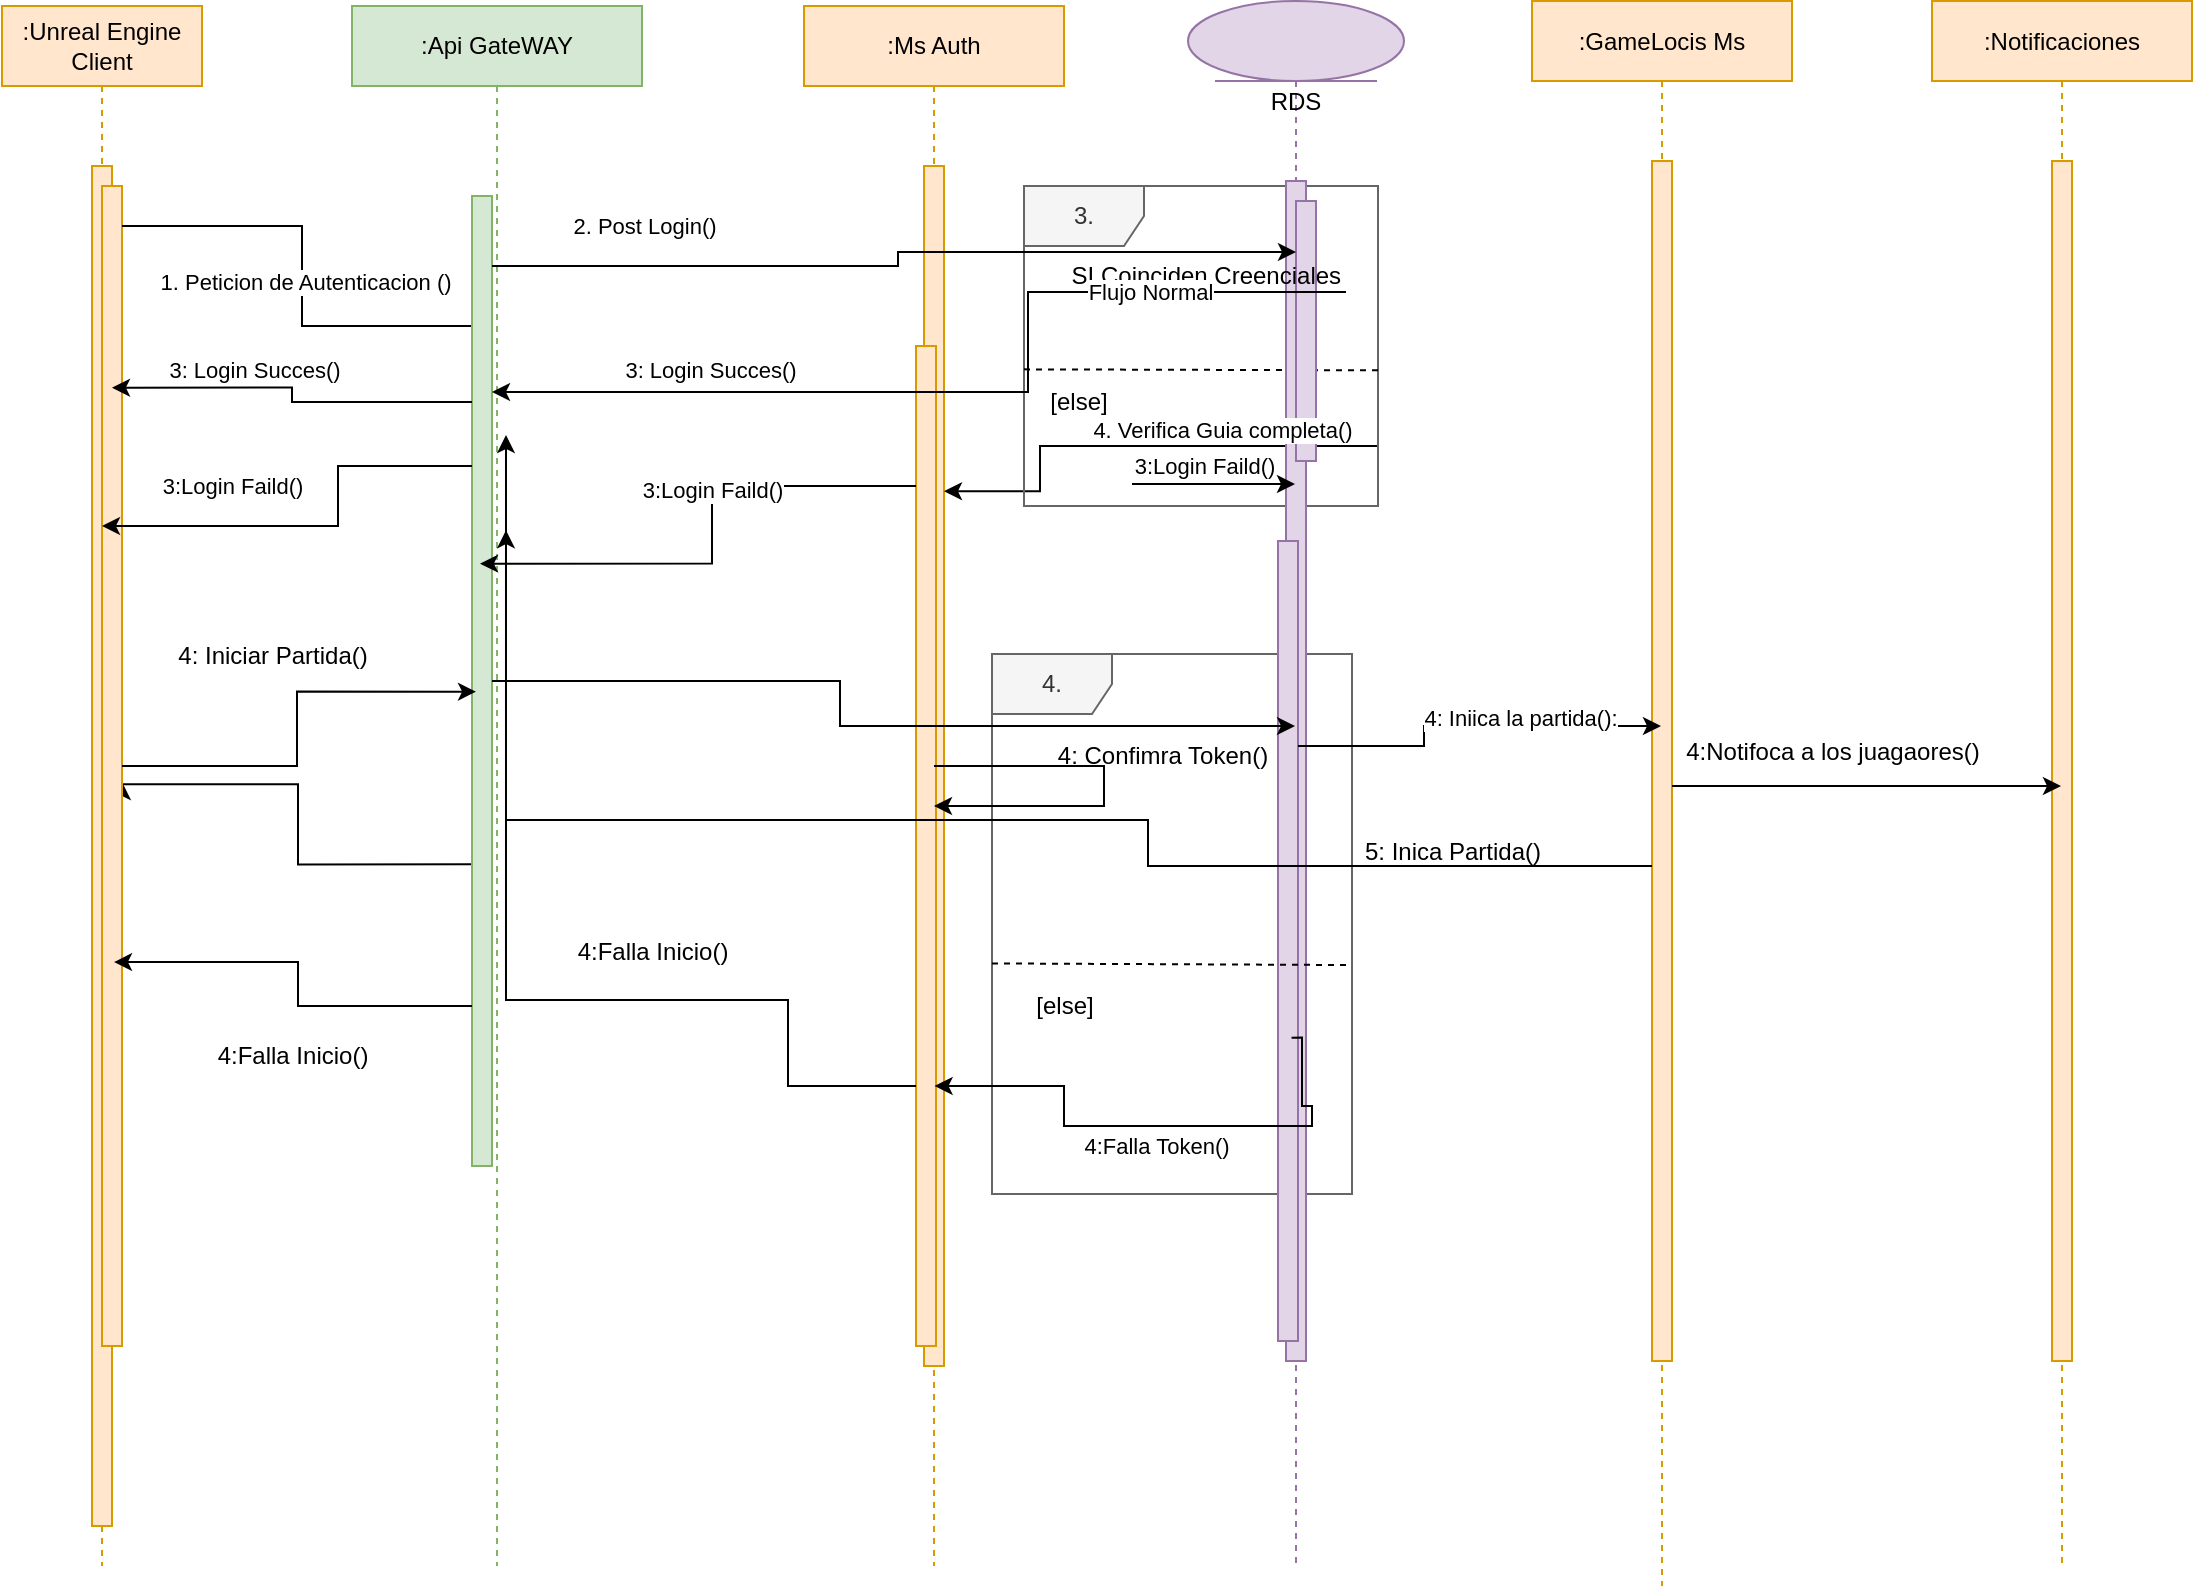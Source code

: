 <mxfile version="27.0.6" pages="2">
  <diagram id="i7KtP-Vs8fw_sYRqWalm" name="Sequence diagram">
    <mxGraphModel dx="2305" dy="2438" grid="1" gridSize="10" guides="1" tooltips="1" connect="1" arrows="1" fold="1" page="1" pageScale="1" pageWidth="1019" pageHeight="1320" math="0" shadow="0">
      <root>
        <mxCell id="0" />
        <mxCell id="1" parent="0" />
        <mxCell id="BhznW00nb2UTE3ynwCQe-29" value="4." style="shape=umlFrame;whiteSpace=wrap;html=1;fillColor=#f5f5f5;fontColor=#333333;strokeColor=#666666;" parent="1" vertex="1">
          <mxGeometry x="660" y="244" width="180" height="270" as="geometry" />
        </mxCell>
        <mxCell id="XppZFFv2hi1EjOijFOD9-4" value=":Ms Auth" style="shape=umlLifeline;perimeter=lifelinePerimeter;whiteSpace=wrap;html=1;container=1;collapsible=0;recursiveResize=0;outlineConnect=0;fillColor=#ffe6cc;strokeColor=#d79b00;" parent="1" vertex="1">
          <mxGeometry x="566" y="-80" width="130" height="780" as="geometry" />
        </mxCell>
        <mxCell id="XppZFFv2hi1EjOijFOD9-5" value="" style="html=1;points=[];perimeter=orthogonalPerimeter;fillColor=#ffe6cc;strokeColor=#d79b00;" parent="XppZFFv2hi1EjOijFOD9-4" vertex="1">
          <mxGeometry x="60" y="80" width="10" height="600" as="geometry" />
        </mxCell>
        <mxCell id="XppZFFv2hi1EjOijFOD9-6" value="" style="html=1;points=[];perimeter=orthogonalPerimeter;fillColor=#ffe6cc;strokeColor=#d79b00;" parent="XppZFFv2hi1EjOijFOD9-4" vertex="1">
          <mxGeometry x="56" y="170" width="10" height="500" as="geometry" />
        </mxCell>
        <mxCell id="BhznW00nb2UTE3ynwCQe-32" value="[else]" style="text;html=1;align=center;verticalAlign=middle;resizable=0;points=[];autosize=1;strokeColor=none;fillColor=none;" parent="XppZFFv2hi1EjOijFOD9-4" vertex="1">
          <mxGeometry x="110" y="490" width="40" height="20" as="geometry" />
        </mxCell>
        <mxCell id="qBhkvEt52znpNsKGV-zN-3" style="edgeStyle=orthogonalEdgeStyle;rounded=0;orthogonalLoop=1;jettySize=auto;html=1;entryX=0.8;entryY=0.012;entryDx=0;entryDy=0;entryPerimeter=0;" edge="1" parent="XppZFFv2hi1EjOijFOD9-4">
          <mxGeometry relative="1" as="geometry">
            <mxPoint x="287" y="220" as="sourcePoint" />
            <mxPoint x="70" y="242.6" as="targetPoint" />
            <Array as="points">
              <mxPoint x="118" y="220" />
              <mxPoint x="118" y="243" />
            </Array>
          </mxGeometry>
        </mxCell>
        <mxCell id="qBhkvEt52znpNsKGV-zN-4" value="3:Login Faild()" style="edgeLabel;html=1;align=center;verticalAlign=middle;resizable=0;points=[];" vertex="1" connectable="0" parent="qBhkvEt52znpNsKGV-zN-3">
          <mxGeometry x="-0.701" relative="1" as="geometry">
            <mxPoint x="-51" y="10" as="offset" />
          </mxGeometry>
        </mxCell>
        <mxCell id="BhznW00nb2UTE3ynwCQe-131" value="3." style="shape=umlFrame;whiteSpace=wrap;html=1;fillColor=#f5f5f5;fontColor=#333333;strokeColor=#666666;" parent="XppZFFv2hi1EjOijFOD9-4" vertex="1">
          <mxGeometry x="110" y="90" width="177" height="160" as="geometry" />
        </mxCell>
        <mxCell id="BhznW00nb2UTE3ynwCQe-132" value="" style="endArrow=none;dashed=1;html=1;rounded=0;entryX=1;entryY=0.576;entryDx=0;entryDy=0;entryPerimeter=0;exitX=0;exitY=0.573;exitDx=0;exitDy=0;exitPerimeter=0;" parent="XppZFFv2hi1EjOijFOD9-4" source="BhznW00nb2UTE3ynwCQe-131" target="BhznW00nb2UTE3ynwCQe-131" edge="1">
          <mxGeometry width="50" height="50" relative="1" as="geometry">
            <mxPoint x="115.75" y="200" as="sourcePoint" />
            <mxPoint x="165.75" y="150" as="targetPoint" />
            <Array as="points" />
          </mxGeometry>
        </mxCell>
        <mxCell id="XppZFFv2hi1EjOijFOD9-13" value="RDS" style="shape=umlLifeline;participant=umlEntity;perimeter=lifelinePerimeter;whiteSpace=wrap;html=1;container=1;collapsible=0;recursiveResize=0;verticalAlign=top;spacingTop=36;outlineConnect=0;fillColor=#e1d5e7;strokeColor=#9673a6;" parent="1" vertex="1">
          <mxGeometry x="758" y="-82.5" width="108" height="782.5" as="geometry" />
        </mxCell>
        <mxCell id="XppZFFv2hi1EjOijFOD9-14" value="" style="html=1;points=[];perimeter=orthogonalPerimeter;fillColor=#e1d5e7;strokeColor=#9673a6;" parent="XppZFFv2hi1EjOijFOD9-13" vertex="1">
          <mxGeometry x="49" y="90" width="10" height="590" as="geometry" />
        </mxCell>
        <mxCell id="BhznW00nb2UTE3ynwCQe-125" value="" style="html=1;points=[];perimeter=orthogonalPerimeter;fillColor=#e1d5e7;strokeColor=#9673a6;" parent="XppZFFv2hi1EjOijFOD9-13" vertex="1">
          <mxGeometry x="54" y="100" width="10" height="130" as="geometry" />
        </mxCell>
        <mxCell id="BhznW00nb2UTE3ynwCQe-144" value="[else]" style="text;html=1;align=center;verticalAlign=middle;resizable=0;points=[];autosize=1;strokeColor=none;fillColor=none;" parent="XppZFFv2hi1EjOijFOD9-13" vertex="1">
          <mxGeometry x="-75" y="190" width="40" height="20" as="geometry" />
        </mxCell>
        <mxCell id="BhznW00nb2UTE3ynwCQe-41" value="" style="html=1;points=[];perimeter=orthogonalPerimeter;fillColor=#e1d5e7;strokeColor=#9673a6;" parent="XppZFFv2hi1EjOijFOD9-13" vertex="1">
          <mxGeometry x="45" y="270" width="10" height="400" as="geometry" />
        </mxCell>
        <mxCell id="BhznW00nb2UTE3ynwCQe-7" value=":Unreal Engine Client" style="shape=umlLifeline;perimeter=lifelinePerimeter;whiteSpace=wrap;html=1;container=1;collapsible=0;recursiveResize=0;outlineConnect=0;fillColor=#ffe6cc;strokeColor=#d79b00;" parent="1" vertex="1">
          <mxGeometry x="165" y="-80" width="100" height="780" as="geometry" />
        </mxCell>
        <mxCell id="BhznW00nb2UTE3ynwCQe-8" value="" style="html=1;points=[];perimeter=orthogonalPerimeter;fillColor=#ffe6cc;strokeColor=#d79b00;" parent="BhznW00nb2UTE3ynwCQe-7" vertex="1">
          <mxGeometry x="45" y="80" width="10" height="680" as="geometry" />
        </mxCell>
        <mxCell id="qBhkvEt52znpNsKGV-zN-36" style="edgeStyle=orthogonalEdgeStyle;rounded=0;orthogonalLoop=1;jettySize=auto;html=1;entryX=1;entryY=0.498;entryDx=0;entryDy=0;entryPerimeter=0;" edge="1" parent="BhznW00nb2UTE3ynwCQe-7">
          <mxGeometry relative="1" as="geometry">
            <mxPoint x="235" y="429.16" as="sourcePoint" />
            <mxPoint x="60" y="388.0" as="targetPoint" />
            <Array as="points">
              <mxPoint x="148" y="429.16" />
              <mxPoint x="148" y="389.16" />
              <mxPoint x="60" y="389.16" />
            </Array>
          </mxGeometry>
        </mxCell>
        <mxCell id="BhznW00nb2UTE3ynwCQe-14" value="" style="html=1;points=[];perimeter=orthogonalPerimeter;fillColor=#ffe6cc;strokeColor=#d79b00;" parent="1" vertex="1">
          <mxGeometry x="215" y="10" width="10" height="580" as="geometry" />
        </mxCell>
        <mxCell id="BhznW00nb2UTE3ynwCQe-15" style="edgeStyle=orthogonalEdgeStyle;rounded=0;orthogonalLoop=1;jettySize=auto;html=1;entryX=0.435;entryY=0.333;entryDx=0;entryDy=0;entryPerimeter=0;" parent="1" source="BhznW00nb2UTE3ynwCQe-14" target="BhznW00nb2UTE3ynwCQe-119" edge="1">
          <mxGeometry relative="1" as="geometry">
            <Array as="points">
              <mxPoint x="315" y="30" />
              <mxPoint x="315" y="80" />
            </Array>
          </mxGeometry>
        </mxCell>
        <mxCell id="BhznW00nb2UTE3ynwCQe-16" value="&amp;nbsp;1. Peticion de Autenticacion ()" style="edgeLabel;html=1;align=center;verticalAlign=middle;resizable=0;points=[];" parent="BhznW00nb2UTE3ynwCQe-15" vertex="1" connectable="0">
          <mxGeometry x="-0.279" relative="1" as="geometry">
            <mxPoint as="offset" />
          </mxGeometry>
        </mxCell>
        <mxCell id="BhznW00nb2UTE3ynwCQe-21" style="edgeStyle=orthogonalEdgeStyle;rounded=0;orthogonalLoop=1;jettySize=auto;html=1;" parent="1" target="XppZFFv2hi1EjOijFOD9-13" edge="1">
          <mxGeometry relative="1" as="geometry">
            <mxPoint x="878" y="167.14" as="targetPoint" />
            <Array as="points">
              <mxPoint x="796" y="159" />
              <mxPoint x="796" y="167" />
            </Array>
            <mxPoint x="730" y="159" as="sourcePoint" />
          </mxGeometry>
        </mxCell>
        <mxCell id="BhznW00nb2UTE3ynwCQe-22" value="4. Verifica Guia completa()" style="edgeLabel;html=1;align=center;verticalAlign=middle;resizable=0;points=[];" parent="BhznW00nb2UTE3ynwCQe-21" vertex="1" connectable="0">
          <mxGeometry x="0.101" y="-2" relative="1" as="geometry">
            <mxPoint y="-29" as="offset" />
          </mxGeometry>
        </mxCell>
        <mxCell id="BhznW00nb2UTE3ynwCQe-30" value="" style="endArrow=none;dashed=1;html=1;rounded=0;entryX=1;entryY=0.576;entryDx=0;entryDy=0;entryPerimeter=0;exitX=0;exitY=0.573;exitDx=0;exitDy=0;exitPerimeter=0;" parent="1" source="BhznW00nb2UTE3ynwCQe-29" target="BhznW00nb2UTE3ynwCQe-29" edge="1">
          <mxGeometry width="50" height="50" relative="1" as="geometry">
            <mxPoint x="860" y="390" as="sourcePoint" />
            <mxPoint x="910" y="340" as="targetPoint" />
          </mxGeometry>
        </mxCell>
        <mxCell id="BhznW00nb2UTE3ynwCQe-31" value="4: Confimra Token()" style="text;html=1;align=center;verticalAlign=middle;resizable=0;points=[];autosize=1;strokeColor=none;fillColor=none;" parent="1" vertex="1">
          <mxGeometry x="680" y="280" width="130" height="30" as="geometry" />
        </mxCell>
        <mxCell id="BhznW00nb2UTE3ynwCQe-39" style="edgeStyle=orthogonalEdgeStyle;rounded=0;orthogonalLoop=1;jettySize=auto;html=1;entryX=0.933;entryY=0.338;entryDx=0;entryDy=0;entryPerimeter=0;exitX=0.278;exitY=0.726;exitDx=0;exitDy=0;exitPerimeter=0;" parent="1" source="XppZFFv2hi1EjOijFOD9-14" edge="1">
          <mxGeometry relative="1" as="geometry">
            <mxPoint x="780" y="470" as="sourcePoint" />
            <mxPoint x="631.33" y="460.96" as="targetPoint" />
            <Array as="points">
              <mxPoint x="815" y="470" />
              <mxPoint x="820" y="470" />
              <mxPoint x="820" y="480" />
              <mxPoint x="696" y="480" />
              <mxPoint x="696" y="460" />
              <mxPoint x="631" y="460" />
            </Array>
          </mxGeometry>
        </mxCell>
        <mxCell id="BhznW00nb2UTE3ynwCQe-40" value="4:Falla Token()" style="edgeLabel;html=1;align=center;verticalAlign=middle;resizable=0;points=[];" parent="BhznW00nb2UTE3ynwCQe-39" vertex="1" connectable="0">
          <mxGeometry x="0.192" relative="1" as="geometry">
            <mxPoint x="25" y="10" as="offset" />
          </mxGeometry>
        </mxCell>
        <mxCell id="BhznW00nb2UTE3ynwCQe-96" value=":Notificaciones" style="shape=umlLifeline;perimeter=lifelinePerimeter;whiteSpace=wrap;html=1;container=1;collapsible=0;recursiveResize=0;outlineConnect=0;fillColor=#ffe6cc;strokeColor=#d79b00;" parent="1" vertex="1">
          <mxGeometry x="1130" y="-82.5" width="130" height="782.5" as="geometry" />
        </mxCell>
        <mxCell id="BhznW00nb2UTE3ynwCQe-97" value="" style="html=1;points=[];perimeter=orthogonalPerimeter;fillColor=#ffe6cc;strokeColor=#d79b00;" parent="BhznW00nb2UTE3ynwCQe-96" vertex="1">
          <mxGeometry x="60" y="80" width="10" height="600" as="geometry" />
        </mxCell>
        <mxCell id="BhznW00nb2UTE3ynwCQe-118" value=":Api GateWAY" style="shape=umlLifeline;perimeter=lifelinePerimeter;whiteSpace=wrap;html=1;container=1;collapsible=0;recursiveResize=0;outlineConnect=0;fillColor=#d5e8d4;strokeColor=#82b366;" parent="1" vertex="1">
          <mxGeometry x="340" y="-80" width="145" height="780" as="geometry" />
        </mxCell>
        <mxCell id="BhznW00nb2UTE3ynwCQe-119" value="" style="html=1;points=[];perimeter=orthogonalPerimeter;fillColor=#d5e8d4;strokeColor=#82b366;" parent="BhznW00nb2UTE3ynwCQe-118" vertex="1">
          <mxGeometry x="60" y="95" width="10" height="485" as="geometry" />
        </mxCell>
        <mxCell id="BhznW00nb2UTE3ynwCQe-129" style="edgeStyle=orthogonalEdgeStyle;rounded=0;orthogonalLoop=1;jettySize=auto;html=1;" parent="1" source="BhznW00nb2UTE3ynwCQe-119" target="BhznW00nb2UTE3ynwCQe-125" edge="1">
          <mxGeometry relative="1" as="geometry">
            <Array as="points">
              <mxPoint x="613" y="50" />
              <mxPoint x="613" y="43" />
              <mxPoint x="818" y="43" />
              <mxPoint x="818" y="46" />
            </Array>
          </mxGeometry>
        </mxCell>
        <mxCell id="BhznW00nb2UTE3ynwCQe-130" value="2. Post Login()" style="edgeLabel;html=1;align=center;verticalAlign=middle;resizable=0;points=[];" parent="BhznW00nb2UTE3ynwCQe-129" vertex="1" connectable="0">
          <mxGeometry x="0.366" y="1" relative="1" as="geometry">
            <mxPoint x="-197" y="-12" as="offset" />
          </mxGeometry>
        </mxCell>
        <mxCell id="BhznW00nb2UTE3ynwCQe-138" value="&amp;nbsp;SI Coinciden Creenciales" style="text;html=1;align=center;verticalAlign=middle;resizable=0;points=[];autosize=1;strokeColor=none;fillColor=none;" parent="1" vertex="1">
          <mxGeometry x="685" y="40" width="160" height="30" as="geometry" />
        </mxCell>
        <mxCell id="BhznW00nb2UTE3ynwCQe-139" style="edgeStyle=orthogonalEdgeStyle;rounded=0;orthogonalLoop=1;jettySize=auto;html=1;" parent="1" edge="1">
          <mxGeometry relative="1" as="geometry">
            <Array as="points">
              <mxPoint x="678" y="63" />
              <mxPoint x="678" y="113" />
            </Array>
            <mxPoint x="837" y="63" as="sourcePoint" />
            <mxPoint x="410" y="113" as="targetPoint" />
          </mxGeometry>
        </mxCell>
        <mxCell id="BhznW00nb2UTE3ynwCQe-142" value="Flujo Normal" style="edgeLabel;html=1;align=center;verticalAlign=middle;resizable=0;points=[];" parent="BhznW00nb2UTE3ynwCQe-139" vertex="1" connectable="0">
          <mxGeometry x="-0.588" relative="1" as="geometry">
            <mxPoint as="offset" />
          </mxGeometry>
        </mxCell>
        <mxCell id="qBhkvEt52znpNsKGV-zN-12" value="3: Login Succes()" style="edgeLabel;html=1;align=center;verticalAlign=middle;resizable=0;points=[];" vertex="1" connectable="0" parent="BhznW00nb2UTE3ynwCQe-139">
          <mxGeometry x="0.543" y="-3" relative="1" as="geometry">
            <mxPoint y="-8" as="offset" />
          </mxGeometry>
        </mxCell>
        <mxCell id="qBhkvEt52znpNsKGV-zN-5" style="edgeStyle=orthogonalEdgeStyle;rounded=0;orthogonalLoop=1;jettySize=auto;html=1;entryX=0.4;entryY=0.379;entryDx=0;entryDy=0;entryPerimeter=0;" edge="1" parent="1" source="XppZFFv2hi1EjOijFOD9-6" target="BhznW00nb2UTE3ynwCQe-119">
          <mxGeometry relative="1" as="geometry">
            <Array as="points">
              <mxPoint x="520" y="160" />
              <mxPoint x="520" y="199" />
            </Array>
          </mxGeometry>
        </mxCell>
        <mxCell id="qBhkvEt52znpNsKGV-zN-9" value="3:Login Faild()" style="edgeLabel;html=1;align=center;verticalAlign=middle;resizable=0;points=[];" vertex="1" connectable="0" parent="qBhkvEt52znpNsKGV-zN-5">
          <mxGeometry x="-0.111" relative="1" as="geometry">
            <mxPoint y="-10" as="offset" />
          </mxGeometry>
        </mxCell>
        <mxCell id="qBhkvEt52znpNsKGV-zN-10" style="edgeStyle=orthogonalEdgeStyle;rounded=0;orthogonalLoop=1;jettySize=auto;html=1;entryX=1;entryY=0.091;entryDx=0;entryDy=0;entryPerimeter=0;" edge="1" parent="1">
          <mxGeometry relative="1" as="geometry">
            <mxPoint x="400" y="118" as="sourcePoint" />
            <mxPoint x="220" y="110.84" as="targetPoint" />
            <Array as="points">
              <mxPoint x="310" y="118" />
              <mxPoint x="310" y="111" />
            </Array>
          </mxGeometry>
        </mxCell>
        <mxCell id="qBhkvEt52znpNsKGV-zN-11" style="edgeStyle=orthogonalEdgeStyle;rounded=0;orthogonalLoop=1;jettySize=auto;html=1;" edge="1" parent="1" source="BhznW00nb2UTE3ynwCQe-119" target="BhznW00nb2UTE3ynwCQe-7">
          <mxGeometry relative="1" as="geometry">
            <Array as="points">
              <mxPoint x="333" y="150" />
              <mxPoint x="333" y="180" />
            </Array>
          </mxGeometry>
        </mxCell>
        <mxCell id="qBhkvEt52znpNsKGV-zN-13" value="3: Login Succes()" style="edgeLabel;html=1;align=center;verticalAlign=middle;resizable=0;points=[];" vertex="1" connectable="0" parent="1">
          <mxGeometry x="516" y="150" as="geometry">
            <mxPoint x="-225" y="-48" as="offset" />
          </mxGeometry>
        </mxCell>
        <mxCell id="qBhkvEt52znpNsKGV-zN-14" value="3:Login Faild()" style="edgeLabel;html=1;align=center;verticalAlign=middle;resizable=0;points=[];" vertex="1" connectable="0" parent="1">
          <mxGeometry x="280" y="160" as="geometry" />
        </mxCell>
        <mxCell id="qBhkvEt52znpNsKGV-zN-15" value=":GameLocis Ms" style="shape=umlLifeline;perimeter=lifelinePerimeter;whiteSpace=wrap;html=1;container=1;collapsible=0;recursiveResize=0;outlineConnect=0;fillColor=#ffe6cc;strokeColor=#d79b00;" vertex="1" parent="1">
          <mxGeometry x="930" y="-82.5" width="130" height="792.5" as="geometry" />
        </mxCell>
        <mxCell id="qBhkvEt52znpNsKGV-zN-16" value="" style="html=1;points=[];perimeter=orthogonalPerimeter;fillColor=#ffe6cc;strokeColor=#d79b00;" vertex="1" parent="qBhkvEt52znpNsKGV-zN-15">
          <mxGeometry x="60" y="80" width="10" height="600" as="geometry" />
        </mxCell>
        <mxCell id="qBhkvEt52znpNsKGV-zN-21" style="edgeStyle=orthogonalEdgeStyle;rounded=0;orthogonalLoop=1;jettySize=auto;html=1;entryX=0.2;entryY=0.511;entryDx=0;entryDy=0;entryPerimeter=0;" edge="1" parent="1" source="BhznW00nb2UTE3ynwCQe-14" target="BhznW00nb2UTE3ynwCQe-119">
          <mxGeometry relative="1" as="geometry" />
        </mxCell>
        <mxCell id="qBhkvEt52znpNsKGV-zN-22" value="4: Iniciar Partida()" style="text;html=1;align=center;verticalAlign=middle;resizable=0;points=[];autosize=1;strokeColor=none;fillColor=none;" vertex="1" parent="1">
          <mxGeometry x="240" y="230" width="120" height="30" as="geometry" />
        </mxCell>
        <mxCell id="qBhkvEt52znpNsKGV-zN-23" style="edgeStyle=orthogonalEdgeStyle;rounded=0;orthogonalLoop=1;jettySize=auto;html=1;" edge="1" parent="1" source="BhznW00nb2UTE3ynwCQe-119" target="XppZFFv2hi1EjOijFOD9-13">
          <mxGeometry relative="1" as="geometry">
            <Array as="points">
              <mxPoint x="584" y="258" />
              <mxPoint x="584" y="280" />
            </Array>
          </mxGeometry>
        </mxCell>
        <mxCell id="qBhkvEt52znpNsKGV-zN-25" style="edgeStyle=orthogonalEdgeStyle;rounded=0;orthogonalLoop=1;jettySize=auto;html=1;" edge="1" parent="1" source="BhznW00nb2UTE3ynwCQe-41" target="qBhkvEt52znpNsKGV-zN-15">
          <mxGeometry relative="1" as="geometry">
            <Array as="points">
              <mxPoint x="876" y="290" />
              <mxPoint x="876" y="280" />
            </Array>
          </mxGeometry>
        </mxCell>
        <mxCell id="qBhkvEt52znpNsKGV-zN-26" value="4: Iniica la partida():" style="edgeLabel;html=1;align=center;verticalAlign=middle;resizable=0;points=[];" vertex="1" connectable="0" parent="qBhkvEt52znpNsKGV-zN-25">
          <mxGeometry x="0.26" y="4" relative="1" as="geometry">
            <mxPoint as="offset" />
          </mxGeometry>
        </mxCell>
        <mxCell id="qBhkvEt52znpNsKGV-zN-27" style="edgeStyle=orthogonalEdgeStyle;rounded=0;orthogonalLoop=1;jettySize=auto;html=1;" edge="1" parent="1" source="qBhkvEt52znpNsKGV-zN-16" target="BhznW00nb2UTE3ynwCQe-96">
          <mxGeometry relative="1" as="geometry">
            <Array as="points">
              <mxPoint x="1120" y="310" />
              <mxPoint x="1120" y="310" />
            </Array>
          </mxGeometry>
        </mxCell>
        <mxCell id="qBhkvEt52znpNsKGV-zN-28" value="4:Notifoca a los juagaores()" style="text;html=1;align=center;verticalAlign=middle;resizable=0;points=[];autosize=1;strokeColor=none;fillColor=none;" vertex="1" parent="1">
          <mxGeometry x="995" y="278" width="170" height="30" as="geometry" />
        </mxCell>
        <mxCell id="qBhkvEt52znpNsKGV-zN-29" style="edgeStyle=orthogonalEdgeStyle;rounded=0;orthogonalLoop=1;jettySize=auto;html=1;entryX=0.531;entryY=0.336;entryDx=0;entryDy=0;entryPerimeter=0;" edge="1" parent="1" source="XppZFFv2hi1EjOijFOD9-6" target="BhznW00nb2UTE3ynwCQe-118">
          <mxGeometry relative="1" as="geometry">
            <Array as="points">
              <mxPoint x="558" y="460" />
              <mxPoint x="558" y="417" />
            </Array>
          </mxGeometry>
        </mxCell>
        <mxCell id="qBhkvEt52znpNsKGV-zN-30" value="4:Falla Inicio()" style="text;html=1;align=center;verticalAlign=middle;resizable=0;points=[];autosize=1;strokeColor=none;fillColor=none;" vertex="1" parent="1">
          <mxGeometry x="440" y="378" width="100" height="30" as="geometry" />
        </mxCell>
        <mxCell id="qBhkvEt52znpNsKGV-zN-31" style="edgeStyle=orthogonalEdgeStyle;rounded=0;orthogonalLoop=1;jettySize=auto;html=1;entryX=0.6;entryY=0.669;entryDx=0;entryDy=0;entryPerimeter=0;" edge="1" parent="1" source="BhznW00nb2UTE3ynwCQe-119" target="BhznW00nb2UTE3ynwCQe-14">
          <mxGeometry relative="1" as="geometry">
            <Array as="points">
              <mxPoint x="313" y="420" />
              <mxPoint x="313" y="398" />
            </Array>
          </mxGeometry>
        </mxCell>
        <mxCell id="qBhkvEt52znpNsKGV-zN-32" value="4:Falla Inicio()" style="text;html=1;align=center;verticalAlign=middle;resizable=0;points=[];autosize=1;strokeColor=none;fillColor=none;" vertex="1" parent="1">
          <mxGeometry x="260" y="430" width="100" height="30" as="geometry" />
        </mxCell>
        <mxCell id="qBhkvEt52znpNsKGV-zN-34" style="edgeStyle=orthogonalEdgeStyle;rounded=0;orthogonalLoop=1;jettySize=auto;html=1;entryX=0.531;entryY=0.275;entryDx=0;entryDy=0;entryPerimeter=0;" edge="1" parent="1" source="qBhkvEt52znpNsKGV-zN-16" target="BhznW00nb2UTE3ynwCQe-118">
          <mxGeometry relative="1" as="geometry">
            <Array as="points">
              <mxPoint x="738" y="350" />
              <mxPoint x="738" y="327" />
            </Array>
          </mxGeometry>
        </mxCell>
        <mxCell id="qBhkvEt52znpNsKGV-zN-35" value="5: Inica Partida()" style="text;html=1;align=center;verticalAlign=middle;resizable=0;points=[];autosize=1;strokeColor=none;fillColor=none;" vertex="1" parent="1">
          <mxGeometry x="835" y="328" width="110" height="30" as="geometry" />
        </mxCell>
        <mxCell id="qBhkvEt52znpNsKGV-zN-37" style="edgeStyle=orthogonalEdgeStyle;rounded=0;orthogonalLoop=1;jettySize=auto;html=1;" edge="1" parent="1" source="XppZFFv2hi1EjOijFOD9-4" target="XppZFFv2hi1EjOijFOD9-4">
          <mxGeometry relative="1" as="geometry" />
        </mxCell>
      </root>
    </mxGraphModel>
  </diagram>
  <diagram id="hbYBUEr95w08JzggDiKY" name="With loop">
    <mxGraphModel dx="1332" dy="983" grid="1" gridSize="10" guides="1" tooltips="1" connect="1" arrows="1" fold="1" page="1" pageScale="1" pageWidth="1019" pageHeight="1320" math="0" shadow="0">
      <root>
        <mxCell id="jC507fco_XKDHWjVbaC3-0" />
        <mxCell id="jC507fco_XKDHWjVbaC3-1" parent="jC507fco_XKDHWjVbaC3-0" />
        <mxCell id="jC507fco_XKDHWjVbaC3-2" value="sd example with a loop" style="shape=umlFrame;whiteSpace=wrap;html=1;width=150;height=30;boundedLbl=1;verticalAlign=middle;align=left;spacingLeft=5;fillColor=#f5f5f5;fontColor=#333333;strokeColor=#666666;" vertex="1" parent="jC507fco_XKDHWjVbaC3-1">
          <mxGeometry x="20" y="30" width="740" height="490" as="geometry" />
        </mxCell>
        <mxCell id="jC507fco_XKDHWjVbaC3-3" value=":Object" style="shape=umlLifeline;perimeter=lifelinePerimeter;whiteSpace=wrap;html=1;container=1;collapsible=0;recursiveResize=0;outlineConnect=0;fillColor=#dae8fc;strokeColor=#6c8ebf;" vertex="1" parent="jC507fco_XKDHWjVbaC3-1">
          <mxGeometry x="320" y="80" width="100" height="400" as="geometry" />
        </mxCell>
        <mxCell id="jC507fco_XKDHWjVbaC3-4" value="" style="html=1;points=[];perimeter=orthogonalPerimeter;" vertex="1" parent="jC507fco_XKDHWjVbaC3-3">
          <mxGeometry x="45" y="80" width="10" height="240" as="geometry" />
        </mxCell>
        <mxCell id="jC507fco_XKDHWjVbaC3-5" value="" style="html=1;points=[];perimeter=orthogonalPerimeter;" vertex="1" parent="jC507fco_XKDHWjVbaC3-3">
          <mxGeometry x="50" y="120" width="10" height="55" as="geometry" />
        </mxCell>
        <mxCell id="jC507fco_XKDHWjVbaC3-6" value="self call" style="edgeStyle=orthogonalEdgeStyle;html=1;align=left;spacingLeft=2;endArrow=block;rounded=0;entryX=1;entryY=0;" edge="1" parent="jC507fco_XKDHWjVbaC3-3" target="jC507fco_XKDHWjVbaC3-5">
          <mxGeometry relative="1" as="geometry">
            <mxPoint x="55" y="105" as="sourcePoint" />
            <Array as="points">
              <mxPoint x="85" y="105" />
            </Array>
          </mxGeometry>
        </mxCell>
        <mxCell id="jC507fco_XKDHWjVbaC3-7" value="" style="shape=umlLifeline;participant=umlActor;perimeter=lifelinePerimeter;whiteSpace=wrap;html=1;container=1;collapsible=0;recursiveResize=0;verticalAlign=top;spacingTop=36;outlineConnect=0;fillColor=#f8cecc;strokeColor=#b85450;" vertex="1" parent="jC507fco_XKDHWjVbaC3-1">
          <mxGeometry x="95" y="80" width="20" height="410" as="geometry" />
        </mxCell>
        <mxCell id="jC507fco_XKDHWjVbaC3-8" value="" style="html=1;points=[];perimeter=orthogonalPerimeter;" vertex="1" parent="jC507fco_XKDHWjVbaC3-7">
          <mxGeometry x="5" y="70" width="10" height="300" as="geometry" />
        </mxCell>
        <mxCell id="jC507fco_XKDHWjVbaC3-9" value="dispatch" style="html=1;verticalAlign=bottom;startArrow=oval;endArrow=block;startSize=8;rounded=0;" edge="1" parent="jC507fco_XKDHWjVbaC3-7" target="jC507fco_XKDHWjVbaC3-8">
          <mxGeometry relative="1" as="geometry">
            <mxPoint x="-55" y="70" as="sourcePoint" />
          </mxGeometry>
        </mxCell>
        <mxCell id="jC507fco_XKDHWjVbaC3-10" value="dispatch" style="html=1;verticalAlign=bottom;endArrow=block;entryX=0;entryY=0;rounded=0;" edge="1" parent="jC507fco_XKDHWjVbaC3-1" source="jC507fco_XKDHWjVbaC3-8" target="jC507fco_XKDHWjVbaC3-4">
          <mxGeometry relative="1" as="geometry">
            <mxPoint x="200" y="160" as="sourcePoint" />
          </mxGeometry>
        </mxCell>
        <mxCell id="jC507fco_XKDHWjVbaC3-11" value="[items=true]" style="edgeLabel;html=1;align=center;verticalAlign=middle;resizable=0;points=[];" vertex="1" connectable="0" parent="jC507fco_XKDHWjVbaC3-10">
          <mxGeometry x="-0.859" y="2" relative="1" as="geometry">
            <mxPoint x="22" y="-8" as="offset" />
          </mxGeometry>
        </mxCell>
        <mxCell id="jC507fco_XKDHWjVbaC3-12" value="return" style="html=1;verticalAlign=bottom;endArrow=open;dashed=1;endSize=8;exitX=0;exitY=0.95;rounded=0;" edge="1" parent="jC507fco_XKDHWjVbaC3-1" source="jC507fco_XKDHWjVbaC3-4" target="jC507fco_XKDHWjVbaC3-8">
          <mxGeometry relative="1" as="geometry">
            <mxPoint x="200" y="236" as="targetPoint" />
          </mxGeometry>
        </mxCell>
        <mxCell id="jC507fco_XKDHWjVbaC3-13" value=":Object" style="shape=umlLifeline;perimeter=lifelinePerimeter;whiteSpace=wrap;html=1;container=1;collapsible=0;recursiveResize=0;outlineConnect=0;fillColor=#d5e8d4;strokeColor=#82b366;" vertex="1" parent="jC507fco_XKDHWjVbaC3-1">
          <mxGeometry x="490" y="80" width="100" height="400" as="geometry" />
        </mxCell>
        <mxCell id="jC507fco_XKDHWjVbaC3-14" value="" style="html=1;points=[];perimeter=orthogonalPerimeter;" vertex="1" parent="jC507fco_XKDHWjVbaC3-13">
          <mxGeometry x="44" y="200" width="10" height="80" as="geometry" />
        </mxCell>
        <mxCell id="jC507fco_XKDHWjVbaC3-15" value="dispatch" style="html=1;verticalAlign=bottom;endArrow=block;entryX=0;entryY=0;rounded=0;" edge="1" parent="jC507fco_XKDHWjVbaC3-1" source="jC507fco_XKDHWjVbaC3-4" target="jC507fco_XKDHWjVbaC3-14">
          <mxGeometry relative="1" as="geometry">
            <mxPoint x="374" y="280" as="sourcePoint" />
          </mxGeometry>
        </mxCell>
        <mxCell id="jC507fco_XKDHWjVbaC3-16" value="return" style="html=1;verticalAlign=bottom;endArrow=open;dashed=1;endSize=8;exitX=0;exitY=0.95;rounded=0;" edge="1" parent="jC507fco_XKDHWjVbaC3-1" source="jC507fco_XKDHWjVbaC3-14" target="jC507fco_XKDHWjVbaC3-4">
          <mxGeometry relative="1" as="geometry">
            <mxPoint x="680" y="430" as="targetPoint" />
          </mxGeometry>
        </mxCell>
        <mxCell id="jC507fco_XKDHWjVbaC3-17" value="" style="group" vertex="1" connectable="0" parent="jC507fco_XKDHWjVbaC3-1">
          <mxGeometry x="278" y="170" width="334" height="190" as="geometry" />
        </mxCell>
        <mxCell id="jC507fco_XKDHWjVbaC3-18" value="loop" style="shape=umlFrame;whiteSpace=wrap;html=1;fillColor=#ffe6cc;strokeColor=#d79b00;" vertex="1" parent="jC507fco_XKDHWjVbaC3-17">
          <mxGeometry width="334" height="190" as="geometry" />
        </mxCell>
        <mxCell id="jC507fco_XKDHWjVbaC3-19" value="&lt;span style=&quot;font-size: 11px; background-color: rgb(255, 255, 255);&quot;&gt;[items=true]&lt;/span&gt;" style="text;html=1;align=center;verticalAlign=middle;resizable=0;points=[];autosize=1;strokeColor=none;fillColor=none;" vertex="1" parent="jC507fco_XKDHWjVbaC3-17">
          <mxGeometry y="32" width="70" height="20" as="geometry" />
        </mxCell>
        <mxCell id="jC507fco_XKDHWjVbaC3-20" style="rounded=0;orthogonalLoop=1;jettySize=auto;html=1;endArrow=none;endFill=0;dashed=1;fillColor=#ffe6cc;strokeColor=#d79b00;" edge="1" parent="jC507fco_XKDHWjVbaC3-1" source="jC507fco_XKDHWjVbaC3-21" target="jC507fco_XKDHWjVbaC3-18">
          <mxGeometry relative="1" as="geometry" />
        </mxCell>
        <mxCell id="jC507fco_XKDHWjVbaC3-21" value="Only on valid items" style="shape=note2;boundedLbl=1;whiteSpace=wrap;html=1;size=25;verticalAlign=top;align=center;fillColor=#ffe6cc;strokeColor=#d79b00;" vertex="1" parent="jC507fco_XKDHWjVbaC3-1">
          <mxGeometry x="630" y="200" width="120" height="60" as="geometry" />
        </mxCell>
      </root>
    </mxGraphModel>
  </diagram>
</mxfile>
